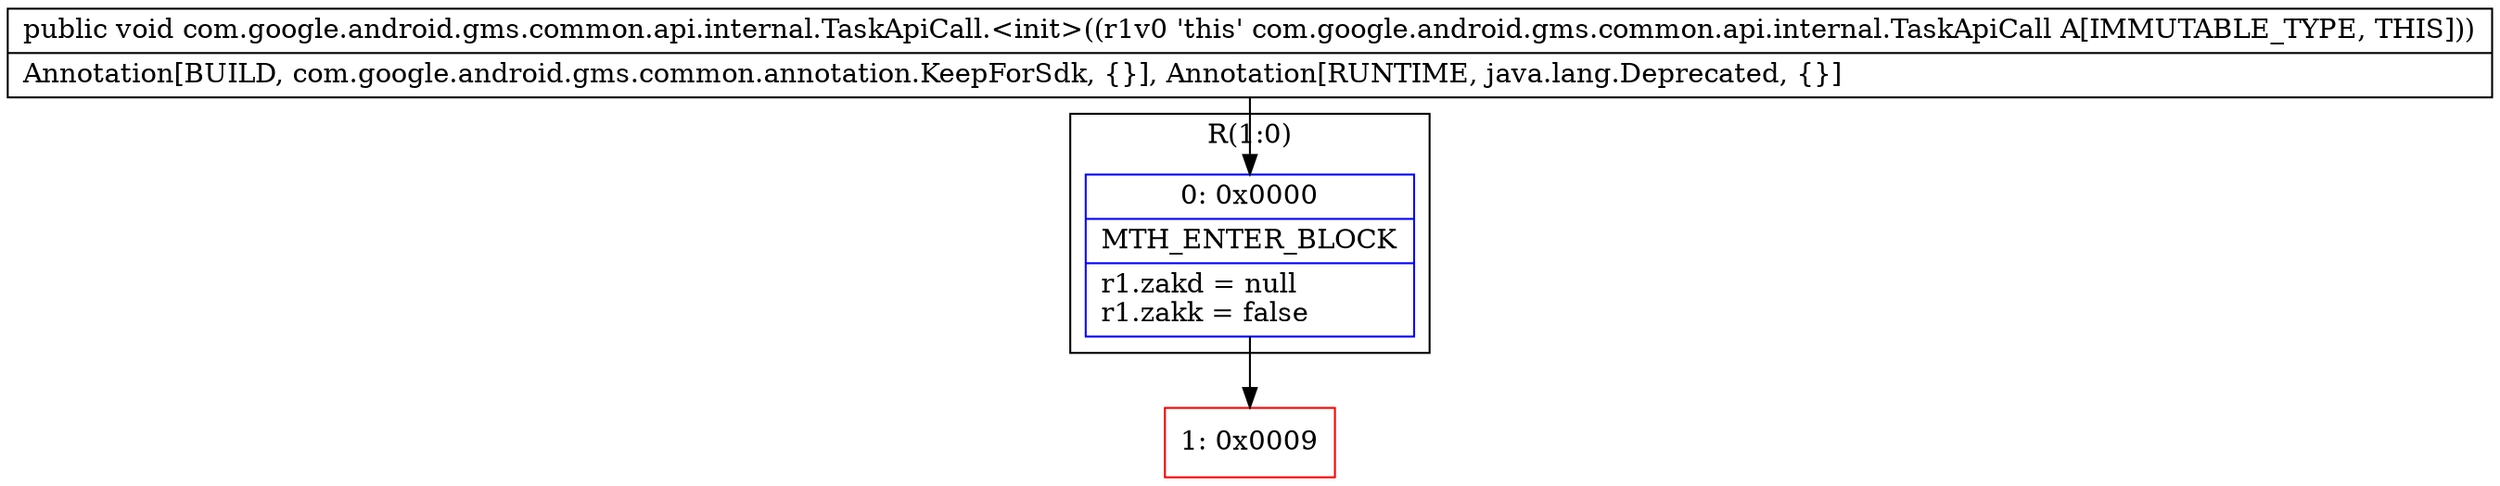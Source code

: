 digraph "CFG forcom.google.android.gms.common.api.internal.TaskApiCall.\<init\>()V" {
subgraph cluster_Region_1671888221 {
label = "R(1:0)";
node [shape=record,color=blue];
Node_0 [shape=record,label="{0\:\ 0x0000|MTH_ENTER_BLOCK\l|r1.zakd = null\lr1.zakk = false\l}"];
}
Node_1 [shape=record,color=red,label="{1\:\ 0x0009}"];
MethodNode[shape=record,label="{public void com.google.android.gms.common.api.internal.TaskApiCall.\<init\>((r1v0 'this' com.google.android.gms.common.api.internal.TaskApiCall A[IMMUTABLE_TYPE, THIS]))  | Annotation[BUILD, com.google.android.gms.common.annotation.KeepForSdk, \{\}], Annotation[RUNTIME, java.lang.Deprecated, \{\}]\l}"];
MethodNode -> Node_0;
Node_0 -> Node_1;
}


